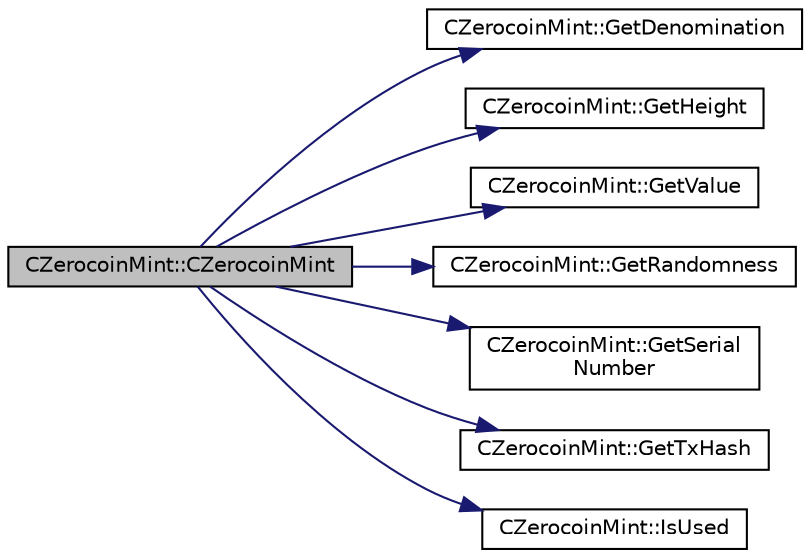 digraph "CZerocoinMint::CZerocoinMint"
{
  edge [fontname="Helvetica",fontsize="10",labelfontname="Helvetica",labelfontsize="10"];
  node [fontname="Helvetica",fontsize="10",shape=record];
  rankdir="LR";
  Node6 [label="CZerocoinMint::CZerocoinMint",height=0.2,width=0.4,color="black", fillcolor="grey75", style="filled", fontcolor="black"];
  Node6 -> Node7 [color="midnightblue",fontsize="10",style="solid",fontname="Helvetica"];
  Node7 [label="CZerocoinMint::GetDenomination",height=0.2,width=0.4,color="black", fillcolor="white", style="filled",URL="$class_c_zerocoin_mint.html#a2461ba5a3488d7175240c111e551e571"];
  Node6 -> Node8 [color="midnightblue",fontsize="10",style="solid",fontname="Helvetica"];
  Node8 [label="CZerocoinMint::GetHeight",height=0.2,width=0.4,color="black", fillcolor="white", style="filled",URL="$class_c_zerocoin_mint.html#a82c97a7a95681d80864e7a4b95ad72e9"];
  Node6 -> Node9 [color="midnightblue",fontsize="10",style="solid",fontname="Helvetica"];
  Node9 [label="CZerocoinMint::GetValue",height=0.2,width=0.4,color="black", fillcolor="white", style="filled",URL="$class_c_zerocoin_mint.html#ae5917a194b3ea08a5e9150231e965b82"];
  Node6 -> Node10 [color="midnightblue",fontsize="10",style="solid",fontname="Helvetica"];
  Node10 [label="CZerocoinMint::GetRandomness",height=0.2,width=0.4,color="black", fillcolor="white", style="filled",URL="$class_c_zerocoin_mint.html#ae28cfb14427ec02124be3f70679d1de7"];
  Node6 -> Node11 [color="midnightblue",fontsize="10",style="solid",fontname="Helvetica"];
  Node11 [label="CZerocoinMint::GetSerial\lNumber",height=0.2,width=0.4,color="black", fillcolor="white", style="filled",URL="$class_c_zerocoin_mint.html#ac051c49289a4f2bd3913cc8774d960c1"];
  Node6 -> Node12 [color="midnightblue",fontsize="10",style="solid",fontname="Helvetica"];
  Node12 [label="CZerocoinMint::GetTxHash",height=0.2,width=0.4,color="black", fillcolor="white", style="filled",URL="$class_c_zerocoin_mint.html#a3e918a75e2b98edcdb9f81416abbbd83"];
  Node6 -> Node13 [color="midnightblue",fontsize="10",style="solid",fontname="Helvetica"];
  Node13 [label="CZerocoinMint::IsUsed",height=0.2,width=0.4,color="black", fillcolor="white", style="filled",URL="$class_c_zerocoin_mint.html#a10d1fc99d49db5fff44bf2db23a590a7"];
}
